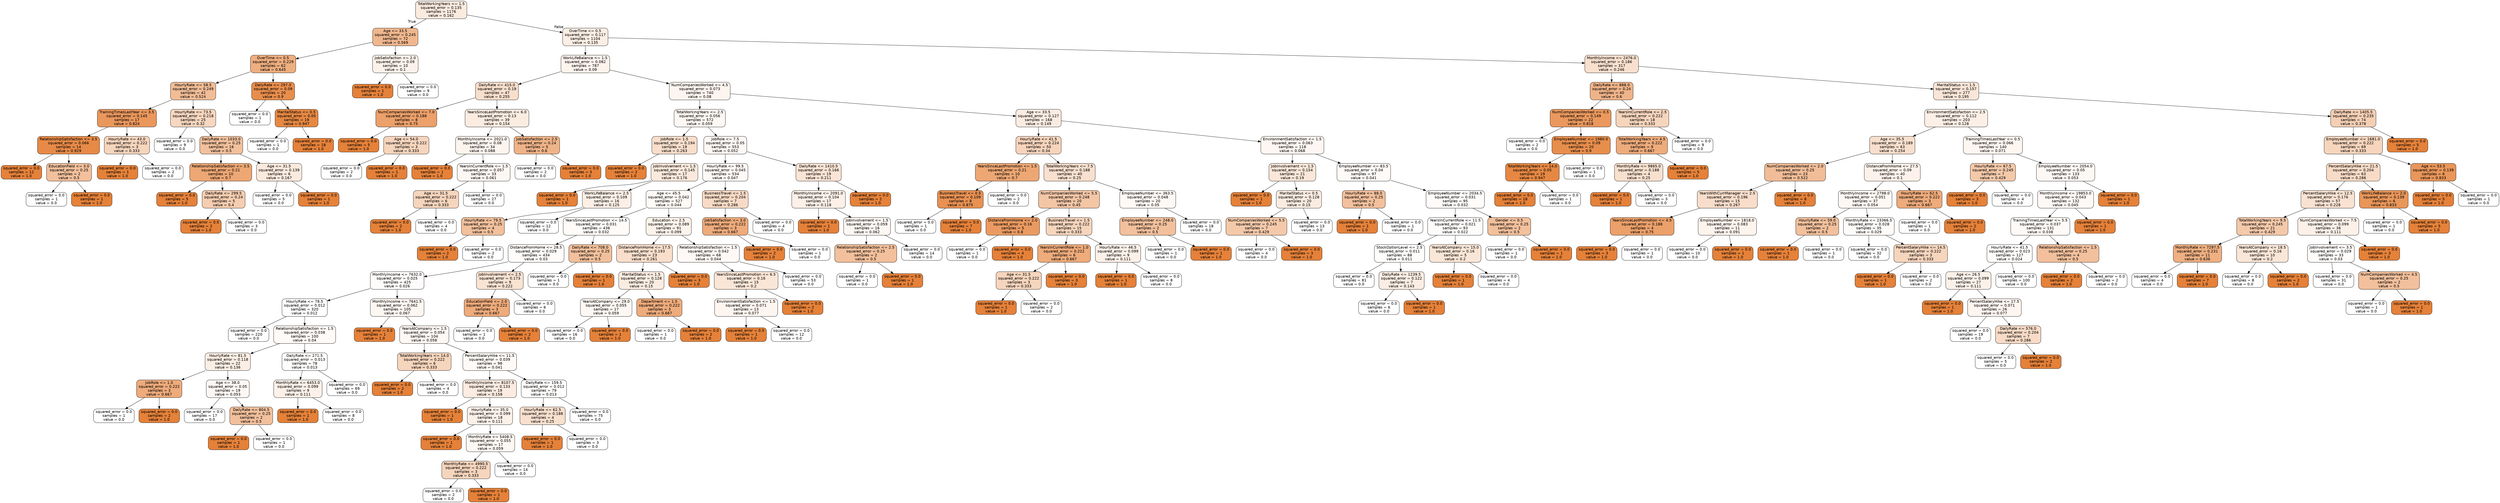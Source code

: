 digraph Tree {
node [shape=box, style="filled, rounded", color="black", fontname="helvetica"] ;
edge [fontname="helvetica"] ;
0 [label="TotalWorkingYears <= 1.5\nsquared_error = 0.135\nsamples = 1176\nvalue = 0.162", fillcolor="#fbebdf"] ;
1 [label="Age <= 33.5\nsquared_error = 0.245\nsamples = 72\nvalue = 0.569", fillcolor="#f0b78e"] ;
0 -> 1 [labeldistance=2.5, labelangle=45, headlabel="True"] ;
2 [label="OverTime <= 0.5\nsquared_error = 0.229\nsamples = 62\nvalue = 0.645", fillcolor="#eeae7f"] ;
1 -> 2 ;
3 [label="HourlyRate <= 58.5\nsquared_error = 0.249\nsamples = 42\nvalue = 0.524", fillcolor="#f1bd97"] ;
2 -> 3 ;
4 [label="TrainingTimesLastYear <= 3.5\nsquared_error = 0.145\nsamples = 17\nvalue = 0.824", fillcolor="#ea975c"] ;
3 -> 4 ;
5 [label="RelationshipSatisfaction <= 3.5\nsquared_error = 0.066\nsamples = 14\nvalue = 0.929", fillcolor="#e78a47"] ;
4 -> 5 ;
6 [label="squared_error = 0.0\nsamples = 12\nvalue = 1.0", fillcolor="#e58139"] ;
5 -> 6 ;
7 [label="EducationField <= 3.0\nsquared_error = 0.25\nsamples = 2\nvalue = 0.5", fillcolor="#f2c09c"] ;
5 -> 7 ;
8 [label="squared_error = 0.0\nsamples = 1\nvalue = 0.0", fillcolor="#ffffff"] ;
7 -> 8 ;
9 [label="squared_error = 0.0\nsamples = 1\nvalue = 1.0", fillcolor="#e58139"] ;
7 -> 9 ;
10 [label="HourlyRate <= 43.0\nsquared_error = 0.222\nsamples = 3\nvalue = 0.333", fillcolor="#f6d5bd"] ;
4 -> 10 ;
11 [label="squared_error = 0.0\nsamples = 1\nvalue = 1.0", fillcolor="#e58139"] ;
10 -> 11 ;
12 [label="squared_error = 0.0\nsamples = 2\nvalue = 0.0", fillcolor="#ffffff"] ;
10 -> 12 ;
13 [label="HourlyRate <= 73.5\nsquared_error = 0.218\nsamples = 25\nvalue = 0.32", fillcolor="#f7d7c0"] ;
3 -> 13 ;
14 [label="squared_error = 0.0\nsamples = 9\nvalue = 0.0", fillcolor="#ffffff"] ;
13 -> 14 ;
15 [label="DailyRate <= 1033.0\nsquared_error = 0.25\nsamples = 16\nvalue = 0.5", fillcolor="#f2c09c"] ;
13 -> 15 ;
16 [label="RelationshipSatisfaction <= 3.5\nsquared_error = 0.21\nsamples = 10\nvalue = 0.7", fillcolor="#eda774"] ;
15 -> 16 ;
17 [label="squared_error = 0.0\nsamples = 5\nvalue = 1.0", fillcolor="#e58139"] ;
16 -> 17 ;
18 [label="DailyRate <= 299.5\nsquared_error = 0.24\nsamples = 5\nvalue = 0.4", fillcolor="#f5cdb0"] ;
16 -> 18 ;
19 [label="squared_error = 0.0\nsamples = 2\nvalue = 1.0", fillcolor="#e58139"] ;
18 -> 19 ;
20 [label="squared_error = 0.0\nsamples = 3\nvalue = 0.0", fillcolor="#ffffff"] ;
18 -> 20 ;
21 [label="Age <= 31.5\nsquared_error = 0.139\nsamples = 6\nvalue = 0.167", fillcolor="#fbeade"] ;
15 -> 21 ;
22 [label="squared_error = 0.0\nsamples = 5\nvalue = 0.0", fillcolor="#ffffff"] ;
21 -> 22 ;
23 [label="squared_error = 0.0\nsamples = 1\nvalue = 1.0", fillcolor="#e58139"] ;
21 -> 23 ;
24 [label="DailyRate <= 297.0\nsquared_error = 0.09\nsamples = 20\nvalue = 0.9", fillcolor="#e88e4d"] ;
2 -> 24 ;
25 [label="squared_error = 0.0\nsamples = 1\nvalue = 0.0", fillcolor="#ffffff"] ;
24 -> 25 ;
26 [label="MaritalStatus <= 0.5\nsquared_error = 0.05\nsamples = 19\nvalue = 0.947", fillcolor="#e68843"] ;
24 -> 26 ;
27 [label="squared_error = 0.0\nsamples = 1\nvalue = 0.0", fillcolor="#ffffff"] ;
26 -> 27 ;
28 [label="squared_error = 0.0\nsamples = 18\nvalue = 1.0", fillcolor="#e58139"] ;
26 -> 28 ;
29 [label="JobSatisfaction <= 2.0\nsquared_error = 0.09\nsamples = 10\nvalue = 0.1", fillcolor="#fcf2eb"] ;
1 -> 29 ;
30 [label="squared_error = 0.0\nsamples = 1\nvalue = 1.0", fillcolor="#e58139"] ;
29 -> 30 ;
31 [label="squared_error = 0.0\nsamples = 9\nvalue = 0.0", fillcolor="#ffffff"] ;
29 -> 31 ;
32 [label="OverTime <= 0.5\nsquared_error = 0.117\nsamples = 1104\nvalue = 0.135", fillcolor="#fbeee4"] ;
0 -> 32 [labeldistance=2.5, labelangle=-45, headlabel="False"] ;
33 [label="WorkLifeBalance <= 1.5\nsquared_error = 0.082\nsamples = 787\nvalue = 0.09", fillcolor="#fdf4ed"] ;
32 -> 33 ;
34 [label="DailyRate <= 415.0\nsquared_error = 0.19\nsamples = 47\nvalue = 0.255", fillcolor="#f8dfcc"] ;
33 -> 34 ;
35 [label="NumCompaniesWorked <= 7.0\nsquared_error = 0.188\nsamples = 8\nvalue = 0.75", fillcolor="#eca06a"] ;
34 -> 35 ;
36 [label="squared_error = 0.0\nsamples = 5\nvalue = 1.0", fillcolor="#e58139"] ;
35 -> 36 ;
37 [label="Age <= 54.0\nsquared_error = 0.222\nsamples = 3\nvalue = 0.333", fillcolor="#f6d5bd"] ;
35 -> 37 ;
38 [label="squared_error = 0.0\nsamples = 2\nvalue = 0.0", fillcolor="#ffffff"] ;
37 -> 38 ;
39 [label="squared_error = 0.0\nsamples = 1\nvalue = 1.0", fillcolor="#e58139"] ;
37 -> 39 ;
40 [label="YearsSinceLastPromotion <= 6.0\nsquared_error = 0.13\nsamples = 39\nvalue = 0.154", fillcolor="#fbece1"] ;
34 -> 40 ;
41 [label="MonthlyIncome <= 2021.0\nsquared_error = 0.08\nsamples = 34\nvalue = 0.088", fillcolor="#fdf4ee"] ;
40 -> 41 ;
42 [label="squared_error = 0.0\nsamples = 1\nvalue = 1.0", fillcolor="#e58139"] ;
41 -> 42 ;
43 [label="YearsInCurrentRole <= 1.5\nsquared_error = 0.057\nsamples = 33\nvalue = 0.061", fillcolor="#fdf7f3"] ;
41 -> 43 ;
44 [label="Age <= 31.5\nsquared_error = 0.222\nsamples = 6\nvalue = 0.333", fillcolor="#f6d5bd"] ;
43 -> 44 ;
45 [label="squared_error = 0.0\nsamples = 2\nvalue = 1.0", fillcolor="#e58139"] ;
44 -> 45 ;
46 [label="squared_error = 0.0\nsamples = 4\nvalue = 0.0", fillcolor="#ffffff"] ;
44 -> 46 ;
47 [label="squared_error = 0.0\nsamples = 27\nvalue = 0.0", fillcolor="#ffffff"] ;
43 -> 47 ;
48 [label="JobSatisfaction <= 2.5\nsquared_error = 0.24\nsamples = 5\nvalue = 0.6", fillcolor="#efb388"] ;
40 -> 48 ;
49 [label="squared_error = 0.0\nsamples = 2\nvalue = 0.0", fillcolor="#ffffff"] ;
48 -> 49 ;
50 [label="squared_error = 0.0\nsamples = 3\nvalue = 1.0", fillcolor="#e58139"] ;
48 -> 50 ;
51 [label="NumCompaniesWorked <= 4.5\nsquared_error = 0.073\nsamples = 740\nvalue = 0.08", fillcolor="#fdf5ef"] ;
33 -> 51 ;
52 [label="TotalWorkingYears <= 2.5\nsquared_error = 0.056\nsamples = 572\nvalue = 0.059", fillcolor="#fdf8f3"] ;
51 -> 52 ;
53 [label="JobRole <= 1.5\nsquared_error = 0.194\nsamples = 19\nvalue = 0.263", fillcolor="#f8decb"] ;
52 -> 53 ;
54 [label="squared_error = 0.0\nsamples = 2\nvalue = 1.0", fillcolor="#e58139"] ;
53 -> 54 ;
55 [label="JobInvolvement <= 1.5\nsquared_error = 0.145\nsamples = 17\nvalue = 0.176", fillcolor="#fae9dc"] ;
53 -> 55 ;
56 [label="squared_error = 0.0\nsamples = 1\nvalue = 1.0", fillcolor="#e58139"] ;
55 -> 56 ;
57 [label="WorkLifeBalance <= 2.5\nsquared_error = 0.109\nsamples = 16\nvalue = 0.125", fillcolor="#fcefe6"] ;
55 -> 57 ;
58 [label="HourlyRate <= 79.5\nsquared_error = 0.25\nsamples = 4\nvalue = 0.5", fillcolor="#f2c09c"] ;
57 -> 58 ;
59 [label="squared_error = 0.0\nsamples = 2\nvalue = 1.0", fillcolor="#e58139"] ;
58 -> 59 ;
60 [label="squared_error = 0.0\nsamples = 2\nvalue = 0.0", fillcolor="#ffffff"] ;
58 -> 60 ;
61 [label="squared_error = 0.0\nsamples = 12\nvalue = 0.0", fillcolor="#ffffff"] ;
57 -> 61 ;
62 [label="JobRole <= 7.5\nsquared_error = 0.05\nsamples = 553\nvalue = 0.052", fillcolor="#fef8f5"] ;
52 -> 62 ;
63 [label="HourlyRate <= 99.5\nsquared_error = 0.045\nsamples = 534\nvalue = 0.047", fillcolor="#fef9f6"] ;
62 -> 63 ;
64 [label="Age <= 45.5\nsquared_error = 0.042\nsamples = 527\nvalue = 0.044", fillcolor="#fefaf6"] ;
63 -> 64 ;
65 [label="YearsSinceLastPromotion <= 14.5\nsquared_error = 0.031\nsamples = 436\nvalue = 0.032", fillcolor="#fefbf9"] ;
64 -> 65 ;
66 [label="DistanceFromHome <= 28.5\nsquared_error = 0.029\nsamples = 434\nvalue = 0.03", fillcolor="#fefbf9"] ;
65 -> 66 ;
67 [label="MonthlyIncome <= 7632.0\nsquared_error = 0.025\nsamples = 425\nvalue = 0.026", fillcolor="#fefcfa"] ;
66 -> 67 ;
68 [label="HourlyRate <= 78.5\nsquared_error = 0.012\nsamples = 320\nvalue = 0.012", fillcolor="#fffdfd"] ;
67 -> 68 ;
69 [label="squared_error = 0.0\nsamples = 220\nvalue = 0.0", fillcolor="#ffffff"] ;
68 -> 69 ;
70 [label="RelationshipSatisfaction <= 1.5\nsquared_error = 0.038\nsamples = 100\nvalue = 0.04", fillcolor="#fefaf7"] ;
68 -> 70 ;
71 [label="HourlyRate <= 81.5\nsquared_error = 0.118\nsamples = 22\nvalue = 0.136", fillcolor="#fbeee4"] ;
70 -> 71 ;
72 [label="JobRole <= 1.0\nsquared_error = 0.222\nsamples = 3\nvalue = 0.667", fillcolor="#eeab7b"] ;
71 -> 72 ;
73 [label="squared_error = 0.0\nsamples = 1\nvalue = 0.0", fillcolor="#ffffff"] ;
72 -> 73 ;
74 [label="squared_error = 0.0\nsamples = 2\nvalue = 1.0", fillcolor="#e58139"] ;
72 -> 74 ;
75 [label="Age <= 38.0\nsquared_error = 0.05\nsamples = 19\nvalue = 0.053", fillcolor="#fef8f5"] ;
71 -> 75 ;
76 [label="squared_error = 0.0\nsamples = 17\nvalue = 0.0", fillcolor="#ffffff"] ;
75 -> 76 ;
77 [label="DailyRate <= 804.5\nsquared_error = 0.25\nsamples = 2\nvalue = 0.5", fillcolor="#f2c09c"] ;
75 -> 77 ;
78 [label="squared_error = 0.0\nsamples = 1\nvalue = 1.0", fillcolor="#e58139"] ;
77 -> 78 ;
79 [label="squared_error = 0.0\nsamples = 1\nvalue = 0.0", fillcolor="#ffffff"] ;
77 -> 79 ;
80 [label="DailyRate <= 271.5\nsquared_error = 0.013\nsamples = 78\nvalue = 0.013", fillcolor="#fffdfc"] ;
70 -> 80 ;
81 [label="MonthlyRate <= 6453.0\nsquared_error = 0.099\nsamples = 9\nvalue = 0.111", fillcolor="#fcf1e9"] ;
80 -> 81 ;
82 [label="squared_error = 0.0\nsamples = 1\nvalue = 1.0", fillcolor="#e58139"] ;
81 -> 82 ;
83 [label="squared_error = 0.0\nsamples = 8\nvalue = 0.0", fillcolor="#ffffff"] ;
81 -> 83 ;
84 [label="squared_error = 0.0\nsamples = 69\nvalue = 0.0", fillcolor="#ffffff"] ;
80 -> 84 ;
85 [label="MonthlyIncome <= 7641.5\nsquared_error = 0.062\nsamples = 105\nvalue = 0.067", fillcolor="#fdf7f2"] ;
67 -> 85 ;
86 [label="squared_error = 0.0\nsamples = 1\nvalue = 1.0", fillcolor="#e58139"] ;
85 -> 86 ;
87 [label="YearsAtCompany <= 1.5\nsquared_error = 0.054\nsamples = 104\nvalue = 0.058", fillcolor="#fef8f4"] ;
85 -> 87 ;
88 [label="TotalWorkingYears <= 14.0\nsquared_error = 0.222\nsamples = 6\nvalue = 0.333", fillcolor="#f6d5bd"] ;
87 -> 88 ;
89 [label="squared_error = 0.0\nsamples = 2\nvalue = 1.0", fillcolor="#e58139"] ;
88 -> 89 ;
90 [label="squared_error = 0.0\nsamples = 4\nvalue = 0.0", fillcolor="#ffffff"] ;
88 -> 90 ;
91 [label="PercentSalaryHike <= 11.5\nsquared_error = 0.039\nsamples = 98\nvalue = 0.041", fillcolor="#fefaf7"] ;
87 -> 91 ;
92 [label="MonthlyIncome <= 8107.5\nsquared_error = 0.133\nsamples = 19\nvalue = 0.158", fillcolor="#fbebe0"] ;
91 -> 92 ;
93 [label="squared_error = 0.0\nsamples = 1\nvalue = 1.0", fillcolor="#e58139"] ;
92 -> 93 ;
94 [label="HourlyRate <= 35.0\nsquared_error = 0.099\nsamples = 18\nvalue = 0.111", fillcolor="#fcf1e9"] ;
92 -> 94 ;
95 [label="squared_error = 0.0\nsamples = 1\nvalue = 1.0", fillcolor="#e58139"] ;
94 -> 95 ;
96 [label="MonthlyRate <= 5408.5\nsquared_error = 0.055\nsamples = 17\nvalue = 0.059", fillcolor="#fdf8f3"] ;
94 -> 96 ;
97 [label="MonthlyRate <= 4990.5\nsquared_error = 0.222\nsamples = 3\nvalue = 0.333", fillcolor="#f6d5bd"] ;
96 -> 97 ;
98 [label="squared_error = 0.0\nsamples = 2\nvalue = 0.0", fillcolor="#ffffff"] ;
97 -> 98 ;
99 [label="squared_error = 0.0\nsamples = 1\nvalue = 1.0", fillcolor="#e58139"] ;
97 -> 99 ;
100 [label="squared_error = 0.0\nsamples = 14\nvalue = 0.0", fillcolor="#ffffff"] ;
96 -> 100 ;
101 [label="DailyRate <= 159.5\nsquared_error = 0.012\nsamples = 79\nvalue = 0.013", fillcolor="#fffdfc"] ;
91 -> 101 ;
102 [label="HourlyRate <= 62.5\nsquared_error = 0.188\nsamples = 4\nvalue = 0.25", fillcolor="#f8e0ce"] ;
101 -> 102 ;
103 [label="squared_error = 0.0\nsamples = 1\nvalue = 1.0", fillcolor="#e58139"] ;
102 -> 103 ;
104 [label="squared_error = 0.0\nsamples = 3\nvalue = 0.0", fillcolor="#ffffff"] ;
102 -> 104 ;
105 [label="squared_error = 0.0\nsamples = 75\nvalue = 0.0", fillcolor="#ffffff"] ;
101 -> 105 ;
106 [label="JobInvolvement <= 2.5\nsquared_error = 0.173\nsamples = 9\nvalue = 0.222", fillcolor="#f9e3d3"] ;
66 -> 106 ;
107 [label="EducationField <= 2.0\nsquared_error = 0.222\nsamples = 3\nvalue = 0.667", fillcolor="#eeab7b"] ;
106 -> 107 ;
108 [label="squared_error = 0.0\nsamples = 1\nvalue = 0.0", fillcolor="#ffffff"] ;
107 -> 108 ;
109 [label="squared_error = 0.0\nsamples = 2\nvalue = 1.0", fillcolor="#e58139"] ;
107 -> 109 ;
110 [label="squared_error = 0.0\nsamples = 6\nvalue = 0.0", fillcolor="#ffffff"] ;
106 -> 110 ;
111 [label="DailyRate <= 708.0\nsquared_error = 0.25\nsamples = 2\nvalue = 0.5", fillcolor="#f2c09c"] ;
65 -> 111 ;
112 [label="squared_error = 0.0\nsamples = 1\nvalue = 0.0", fillcolor="#ffffff"] ;
111 -> 112 ;
113 [label="squared_error = 0.0\nsamples = 1\nvalue = 1.0", fillcolor="#e58139"] ;
111 -> 113 ;
114 [label="Education <= 2.5\nsquared_error = 0.089\nsamples = 91\nvalue = 0.099", fillcolor="#fcf3eb"] ;
64 -> 114 ;
115 [label="DistanceFromHome <= 17.5\nsquared_error = 0.193\nsamples = 23\nvalue = 0.261", fillcolor="#f8decb"] ;
114 -> 115 ;
116 [label="MaritalStatus <= 1.5\nsquared_error = 0.128\nsamples = 20\nvalue = 0.15", fillcolor="#fbece1"] ;
115 -> 116 ;
117 [label="YearsAtCompany <= 29.0\nsquared_error = 0.055\nsamples = 17\nvalue = 0.059", fillcolor="#fdf8f3"] ;
116 -> 117 ;
118 [label="squared_error = 0.0\nsamples = 16\nvalue = 0.0", fillcolor="#ffffff"] ;
117 -> 118 ;
119 [label="squared_error = 0.0\nsamples = 1\nvalue = 1.0", fillcolor="#e58139"] ;
117 -> 119 ;
120 [label="Department <= 1.5\nsquared_error = 0.222\nsamples = 3\nvalue = 0.667", fillcolor="#eeab7b"] ;
116 -> 120 ;
121 [label="squared_error = 0.0\nsamples = 1\nvalue = 0.0", fillcolor="#ffffff"] ;
120 -> 121 ;
122 [label="squared_error = 0.0\nsamples = 2\nvalue = 1.0", fillcolor="#e58139"] ;
120 -> 122 ;
123 [label="squared_error = 0.0\nsamples = 3\nvalue = 1.0", fillcolor="#e58139"] ;
115 -> 123 ;
124 [label="RelationshipSatisfaction <= 1.5\nsquared_error = 0.042\nsamples = 68\nvalue = 0.044", fillcolor="#fef9f6"] ;
114 -> 124 ;
125 [label="YearsSinceLastPromotion <= 6.5\nsquared_error = 0.16\nsamples = 15\nvalue = 0.2", fillcolor="#fae6d7"] ;
124 -> 125 ;
126 [label="EnvironmentSatisfaction <= 1.5\nsquared_error = 0.071\nsamples = 13\nvalue = 0.077", fillcolor="#fdf5f0"] ;
125 -> 126 ;
127 [label="squared_error = 0.0\nsamples = 1\nvalue = 1.0", fillcolor="#e58139"] ;
126 -> 127 ;
128 [label="squared_error = 0.0\nsamples = 12\nvalue = 0.0", fillcolor="#ffffff"] ;
126 -> 128 ;
129 [label="squared_error = 0.0\nsamples = 2\nvalue = 1.0", fillcolor="#e58139"] ;
125 -> 129 ;
130 [label="squared_error = 0.0\nsamples = 53\nvalue = 0.0", fillcolor="#ffffff"] ;
124 -> 130 ;
131 [label="BusinessTravel <= 1.5\nsquared_error = 0.204\nsamples = 7\nvalue = 0.286", fillcolor="#f8dbc6"] ;
63 -> 131 ;
132 [label="JobSatisfaction <= 3.0\nsquared_error = 0.222\nsamples = 3\nvalue = 0.667", fillcolor="#eeab7b"] ;
131 -> 132 ;
133 [label="squared_error = 0.0\nsamples = 2\nvalue = 1.0", fillcolor="#e58139"] ;
132 -> 133 ;
134 [label="squared_error = 0.0\nsamples = 1\nvalue = 0.0", fillcolor="#ffffff"] ;
132 -> 134 ;
135 [label="squared_error = 0.0\nsamples = 4\nvalue = 0.0", fillcolor="#ffffff"] ;
131 -> 135 ;
136 [label="DailyRate <= 1410.5\nsquared_error = 0.166\nsamples = 19\nvalue = 0.211", fillcolor="#fae4d5"] ;
62 -> 136 ;
137 [label="MonthlyIncome <= 2091.0\nsquared_error = 0.104\nsamples = 17\nvalue = 0.118", fillcolor="#fcf0e8"] ;
136 -> 137 ;
138 [label="squared_error = 0.0\nsamples = 1\nvalue = 1.0", fillcolor="#e58139"] ;
137 -> 138 ;
139 [label="JobInvolvement <= 1.5\nsquared_error = 0.059\nsamples = 16\nvalue = 0.062", fillcolor="#fdf7f3"] ;
137 -> 139 ;
140 [label="RelationshipSatisfaction <= 2.5\nsquared_error = 0.25\nsamples = 2\nvalue = 0.5", fillcolor="#f2c09c"] ;
139 -> 140 ;
141 [label="squared_error = 0.0\nsamples = 1\nvalue = 0.0", fillcolor="#ffffff"] ;
140 -> 141 ;
142 [label="squared_error = 0.0\nsamples = 1\nvalue = 1.0", fillcolor="#e58139"] ;
140 -> 142 ;
143 [label="squared_error = 0.0\nsamples = 14\nvalue = 0.0", fillcolor="#ffffff"] ;
139 -> 143 ;
144 [label="squared_error = 0.0\nsamples = 2\nvalue = 1.0", fillcolor="#e58139"] ;
136 -> 144 ;
145 [label="Age <= 33.5\nsquared_error = 0.127\nsamples = 168\nvalue = 0.149", fillcolor="#fbece2"] ;
51 -> 145 ;
146 [label="HourlyRate <= 41.5\nsquared_error = 0.224\nsamples = 50\nvalue = 0.34", fillcolor="#f6d4bc"] ;
145 -> 146 ;
147 [label="YearsSinceLastPromotion <= 1.5\nsquared_error = 0.21\nsamples = 10\nvalue = 0.7", fillcolor="#eda774"] ;
146 -> 147 ;
148 [label="BusinessTravel <= 0.5\nsquared_error = 0.109\nsamples = 8\nvalue = 0.875", fillcolor="#e89152"] ;
147 -> 148 ;
149 [label="squared_error = 0.0\nsamples = 1\nvalue = 0.0", fillcolor="#ffffff"] ;
148 -> 149 ;
150 [label="squared_error = 0.0\nsamples = 7\nvalue = 1.0", fillcolor="#e58139"] ;
148 -> 150 ;
151 [label="squared_error = 0.0\nsamples = 2\nvalue = 0.0", fillcolor="#ffffff"] ;
147 -> 151 ;
152 [label="TotalWorkingYears <= 7.5\nsquared_error = 0.188\nsamples = 40\nvalue = 0.25", fillcolor="#f8e0ce"] ;
146 -> 152 ;
153 [label="NumCompaniesWorked <= 5.5\nsquared_error = 0.248\nsamples = 20\nvalue = 0.45", fillcolor="#f3c6a6"] ;
152 -> 153 ;
154 [label="DistanceFromHome <= 2.0\nsquared_error = 0.16\nsamples = 5\nvalue = 0.8", fillcolor="#ea9a61"] ;
153 -> 154 ;
155 [label="squared_error = 0.0\nsamples = 1\nvalue = 0.0", fillcolor="#ffffff"] ;
154 -> 155 ;
156 [label="squared_error = 0.0\nsamples = 4\nvalue = 1.0", fillcolor="#e58139"] ;
154 -> 156 ;
157 [label="BusinessTravel <= 1.5\nsquared_error = 0.222\nsamples = 15\nvalue = 0.333", fillcolor="#f6d5bd"] ;
153 -> 157 ;
158 [label="YearsInCurrentRole <= 1.0\nsquared_error = 0.222\nsamples = 6\nvalue = 0.667", fillcolor="#eeab7b"] ;
157 -> 158 ;
159 [label="Age <= 31.5\nsquared_error = 0.222\nsamples = 3\nvalue = 0.333", fillcolor="#f6d5bd"] ;
158 -> 159 ;
160 [label="squared_error = 0.0\nsamples = 1\nvalue = 1.0", fillcolor="#e58139"] ;
159 -> 160 ;
161 [label="squared_error = 0.0\nsamples = 2\nvalue = 0.0", fillcolor="#ffffff"] ;
159 -> 161 ;
162 [label="squared_error = 0.0\nsamples = 3\nvalue = 1.0", fillcolor="#e58139"] ;
158 -> 162 ;
163 [label="HourlyRate <= 46.5\nsquared_error = 0.099\nsamples = 9\nvalue = 0.111", fillcolor="#fcf1e9"] ;
157 -> 163 ;
164 [label="squared_error = 0.0\nsamples = 1\nvalue = 1.0", fillcolor="#e58139"] ;
163 -> 164 ;
165 [label="squared_error = 0.0\nsamples = 8\nvalue = 0.0", fillcolor="#ffffff"] ;
163 -> 165 ;
166 [label="EmployeeNumber <= 363.5\nsquared_error = 0.048\nsamples = 20\nvalue = 0.05", fillcolor="#fef9f5"] ;
152 -> 166 ;
167 [label="EmployeeNumber <= 248.0\nsquared_error = 0.25\nsamples = 2\nvalue = 0.5", fillcolor="#f2c09c"] ;
166 -> 167 ;
168 [label="squared_error = 0.0\nsamples = 1\nvalue = 0.0", fillcolor="#ffffff"] ;
167 -> 168 ;
169 [label="squared_error = 0.0\nsamples = 1\nvalue = 1.0", fillcolor="#e58139"] ;
167 -> 169 ;
170 [label="squared_error = 0.0\nsamples = 18\nvalue = 0.0", fillcolor="#ffffff"] ;
166 -> 170 ;
171 [label="EnvironmentSatisfaction <= 1.5\nsquared_error = 0.063\nsamples = 118\nvalue = 0.068", fillcolor="#fdf6f2"] ;
145 -> 171 ;
172 [label="JobInvolvement <= 1.5\nsquared_error = 0.154\nsamples = 21\nvalue = 0.19", fillcolor="#fae7d9"] ;
171 -> 172 ;
173 [label="squared_error = 0.0\nsamples = 1\nvalue = 1.0", fillcolor="#e58139"] ;
172 -> 173 ;
174 [label="MaritalStatus <= 0.5\nsquared_error = 0.128\nsamples = 20\nvalue = 0.15", fillcolor="#fbece1"] ;
172 -> 174 ;
175 [label="NumCompaniesWorked <= 5.5\nsquared_error = 0.245\nsamples = 7\nvalue = 0.429", fillcolor="#f4c9aa"] ;
174 -> 175 ;
176 [label="squared_error = 0.0\nsamples = 4\nvalue = 0.0", fillcolor="#ffffff"] ;
175 -> 176 ;
177 [label="squared_error = 0.0\nsamples = 3\nvalue = 1.0", fillcolor="#e58139"] ;
175 -> 177 ;
178 [label="squared_error = 0.0\nsamples = 13\nvalue = 0.0", fillcolor="#ffffff"] ;
174 -> 178 ;
179 [label="EmployeeNumber <= 83.5\nsquared_error = 0.04\nsamples = 97\nvalue = 0.041", fillcolor="#fefaf7"] ;
171 -> 179 ;
180 [label="HourlyRate <= 88.0\nsquared_error = 0.25\nsamples = 2\nvalue = 0.5", fillcolor="#f2c09c"] ;
179 -> 180 ;
181 [label="squared_error = 0.0\nsamples = 1\nvalue = 1.0", fillcolor="#e58139"] ;
180 -> 181 ;
182 [label="squared_error = 0.0\nsamples = 1\nvalue = 0.0", fillcolor="#ffffff"] ;
180 -> 182 ;
183 [label="EmployeeNumber <= 2034.5\nsquared_error = 0.031\nsamples = 95\nvalue = 0.032", fillcolor="#fefbf9"] ;
179 -> 183 ;
184 [label="YearsInCurrentRole <= 11.5\nsquared_error = 0.021\nsamples = 93\nvalue = 0.022", fillcolor="#fefcfb"] ;
183 -> 184 ;
185 [label="StockOptionLevel <= 2.5\nsquared_error = 0.011\nsamples = 88\nvalue = 0.011", fillcolor="#fffefd"] ;
184 -> 185 ;
186 [label="squared_error = 0.0\nsamples = 81\nvalue = 0.0", fillcolor="#ffffff"] ;
185 -> 186 ;
187 [label="DailyRate <= 1239.5\nsquared_error = 0.122\nsamples = 7\nvalue = 0.143", fillcolor="#fbede3"] ;
185 -> 187 ;
188 [label="squared_error = 0.0\nsamples = 6\nvalue = 0.0", fillcolor="#ffffff"] ;
187 -> 188 ;
189 [label="squared_error = 0.0\nsamples = 1\nvalue = 1.0", fillcolor="#e58139"] ;
187 -> 189 ;
190 [label="YearsAtCompany <= 15.0\nsquared_error = 0.16\nsamples = 5\nvalue = 0.2", fillcolor="#fae6d7"] ;
184 -> 190 ;
191 [label="squared_error = 0.0\nsamples = 1\nvalue = 1.0", fillcolor="#e58139"] ;
190 -> 191 ;
192 [label="squared_error = 0.0\nsamples = 4\nvalue = 0.0", fillcolor="#ffffff"] ;
190 -> 192 ;
193 [label="Gender <= 0.5\nsquared_error = 0.25\nsamples = 2\nvalue = 0.5", fillcolor="#f2c09c"] ;
183 -> 193 ;
194 [label="squared_error = 0.0\nsamples = 1\nvalue = 0.0", fillcolor="#ffffff"] ;
193 -> 194 ;
195 [label="squared_error = 0.0\nsamples = 1\nvalue = 1.0", fillcolor="#e58139"] ;
193 -> 195 ;
196 [label="MonthlyIncome <= 2476.0\nsquared_error = 0.186\nsamples = 317\nvalue = 0.246", fillcolor="#f9e0ce"] ;
32 -> 196 ;
197 [label="DailyRate <= 888.0\nsquared_error = 0.24\nsamples = 40\nvalue = 0.6", fillcolor="#efb388"] ;
196 -> 197 ;
198 [label="NumCompaniesWorked <= 0.5\nsquared_error = 0.149\nsamples = 22\nvalue = 0.818", fillcolor="#ea985d"] ;
197 -> 198 ;
199 [label="squared_error = 0.0\nsamples = 2\nvalue = 0.0", fillcolor="#ffffff"] ;
198 -> 199 ;
200 [label="EmployeeNumber <= 1980.0\nsquared_error = 0.09\nsamples = 20\nvalue = 0.9", fillcolor="#e88e4d"] ;
198 -> 200 ;
201 [label="TotalWorkingYears <= 14.0\nsquared_error = 0.05\nsamples = 19\nvalue = 0.947", fillcolor="#e68843"] ;
200 -> 201 ;
202 [label="squared_error = 0.0\nsamples = 18\nvalue = 1.0", fillcolor="#e58139"] ;
201 -> 202 ;
203 [label="squared_error = 0.0\nsamples = 1\nvalue = 0.0", fillcolor="#ffffff"] ;
201 -> 203 ;
204 [label="squared_error = 0.0\nsamples = 1\nvalue = 0.0", fillcolor="#ffffff"] ;
200 -> 204 ;
205 [label="YearsInCurrentRole <= 2.5\nsquared_error = 0.222\nsamples = 18\nvalue = 0.333", fillcolor="#f6d5bd"] ;
197 -> 205 ;
206 [label="TotalWorkingYears <= 4.5\nsquared_error = 0.222\nsamples = 9\nvalue = 0.667", fillcolor="#eeab7b"] ;
205 -> 206 ;
207 [label="MonthlyRate <= 9865.0\nsquared_error = 0.188\nsamples = 4\nvalue = 0.25", fillcolor="#f8e0ce"] ;
206 -> 207 ;
208 [label="squared_error = 0.0\nsamples = 1\nvalue = 1.0", fillcolor="#e58139"] ;
207 -> 208 ;
209 [label="squared_error = 0.0\nsamples = 3\nvalue = 0.0", fillcolor="#ffffff"] ;
207 -> 209 ;
210 [label="squared_error = 0.0\nsamples = 5\nvalue = 1.0", fillcolor="#e58139"] ;
206 -> 210 ;
211 [label="squared_error = 0.0\nsamples = 9\nvalue = 0.0", fillcolor="#ffffff"] ;
205 -> 211 ;
212 [label="MaritalStatus <= 1.5\nsquared_error = 0.157\nsamples = 277\nvalue = 0.195", fillcolor="#fae6d8"] ;
196 -> 212 ;
213 [label="EnvironmentSatisfaction <= 2.5\nsquared_error = 0.112\nsamples = 203\nvalue = 0.128", fillcolor="#fcefe6"] ;
212 -> 213 ;
214 [label="Age <= 35.5\nsquared_error = 0.189\nsamples = 63\nvalue = 0.254", fillcolor="#f8dfcd"] ;
213 -> 214 ;
215 [label="NumCompaniesWorked <= 2.0\nsquared_error = 0.25\nsamples = 23\nvalue = 0.522", fillcolor="#f1bd98"] ;
214 -> 215 ;
216 [label="YearsWithCurrManager <= 2.5\nsquared_error = 0.196\nsamples = 15\nvalue = 0.267", fillcolor="#f8ddca"] ;
215 -> 216 ;
217 [label="YearsSinceLastPromotion <= 4.5\nsquared_error = 0.188\nsamples = 4\nvalue = 0.75", fillcolor="#eca06a"] ;
216 -> 217 ;
218 [label="squared_error = 0.0\nsamples = 3\nvalue = 1.0", fillcolor="#e58139"] ;
217 -> 218 ;
219 [label="squared_error = 0.0\nsamples = 1\nvalue = 0.0", fillcolor="#ffffff"] ;
217 -> 219 ;
220 [label="EmployeeNumber <= 1818.0\nsquared_error = 0.083\nsamples = 11\nvalue = 0.091", fillcolor="#fdf4ed"] ;
216 -> 220 ;
221 [label="squared_error = 0.0\nsamples = 10\nvalue = 0.0", fillcolor="#ffffff"] ;
220 -> 221 ;
222 [label="squared_error = 0.0\nsamples = 1\nvalue = 1.0", fillcolor="#e58139"] ;
220 -> 222 ;
223 [label="squared_error = 0.0\nsamples = 8\nvalue = 1.0", fillcolor="#e58139"] ;
215 -> 223 ;
224 [label="DistanceFromHome <= 27.5\nsquared_error = 0.09\nsamples = 40\nvalue = 0.1", fillcolor="#fcf2eb"] ;
214 -> 224 ;
225 [label="MonthlyIncome <= 2798.0\nsquared_error = 0.051\nsamples = 37\nvalue = 0.054", fillcolor="#fef8f4"] ;
224 -> 225 ;
226 [label="HourlyRate <= 59.0\nsquared_error = 0.25\nsamples = 2\nvalue = 0.5", fillcolor="#f2c09c"] ;
225 -> 226 ;
227 [label="squared_error = 0.0\nsamples = 1\nvalue = 1.0", fillcolor="#e58139"] ;
226 -> 227 ;
228 [label="squared_error = 0.0\nsamples = 1\nvalue = 0.0", fillcolor="#ffffff"] ;
226 -> 228 ;
229 [label="MonthlyRate <= 23366.5\nsquared_error = 0.028\nsamples = 35\nvalue = 0.029", fillcolor="#fefbf9"] ;
225 -> 229 ;
230 [label="squared_error = 0.0\nsamples = 32\nvalue = 0.0", fillcolor="#ffffff"] ;
229 -> 230 ;
231 [label="PercentSalaryHike <= 14.5\nsquared_error = 0.222\nsamples = 3\nvalue = 0.333", fillcolor="#f6d5bd"] ;
229 -> 231 ;
232 [label="squared_error = 0.0\nsamples = 1\nvalue = 1.0", fillcolor="#e58139"] ;
231 -> 232 ;
233 [label="squared_error = 0.0\nsamples = 2\nvalue = 0.0", fillcolor="#ffffff"] ;
231 -> 233 ;
234 [label="HourlyRate <= 62.5\nsquared_error = 0.222\nsamples = 3\nvalue = 0.667", fillcolor="#eeab7b"] ;
224 -> 234 ;
235 [label="squared_error = 0.0\nsamples = 1\nvalue = 0.0", fillcolor="#ffffff"] ;
234 -> 235 ;
236 [label="squared_error = 0.0\nsamples = 2\nvalue = 1.0", fillcolor="#e58139"] ;
234 -> 236 ;
237 [label="TrainingTimesLastYear <= 0.5\nsquared_error = 0.066\nsamples = 140\nvalue = 0.071", fillcolor="#fdf6f1"] ;
213 -> 237 ;
238 [label="HourlyRate <= 67.5\nsquared_error = 0.245\nsamples = 7\nvalue = 0.429", fillcolor="#f4c9aa"] ;
237 -> 238 ;
239 [label="squared_error = 0.0\nsamples = 3\nvalue = 1.0", fillcolor="#e58139"] ;
238 -> 239 ;
240 [label="squared_error = 0.0\nsamples = 4\nvalue = 0.0", fillcolor="#ffffff"] ;
238 -> 240 ;
241 [label="EmployeeNumber <= 2054.0\nsquared_error = 0.05\nsamples = 133\nvalue = 0.053", fillcolor="#fef8f5"] ;
237 -> 241 ;
242 [label="MonthlyIncome <= 19853.0\nsquared_error = 0.043\nsamples = 132\nvalue = 0.045", fillcolor="#fef9f6"] ;
241 -> 242 ;
243 [label="TrainingTimesLastYear <= 5.5\nsquared_error = 0.037\nsamples = 131\nvalue = 0.038", fillcolor="#fefaf7"] ;
242 -> 243 ;
244 [label="HourlyRate <= 41.5\nsquared_error = 0.023\nsamples = 127\nvalue = 0.024", fillcolor="#fefcfa"] ;
243 -> 244 ;
245 [label="Age <= 26.5\nsquared_error = 0.099\nsamples = 27\nvalue = 0.111", fillcolor="#fcf1e9"] ;
244 -> 245 ;
246 [label="squared_error = 0.0\nsamples = 1\nvalue = 1.0", fillcolor="#e58139"] ;
245 -> 246 ;
247 [label="PercentSalaryHike <= 17.5\nsquared_error = 0.071\nsamples = 26\nvalue = 0.077", fillcolor="#fdf5f0"] ;
245 -> 247 ;
248 [label="squared_error = 0.0\nsamples = 19\nvalue = 0.0", fillcolor="#ffffff"] ;
247 -> 248 ;
249 [label="DailyRate <= 576.0\nsquared_error = 0.204\nsamples = 7\nvalue = 0.286", fillcolor="#f8dbc6"] ;
247 -> 249 ;
250 [label="squared_error = 0.0\nsamples = 5\nvalue = 0.0", fillcolor="#ffffff"] ;
249 -> 250 ;
251 [label="squared_error = 0.0\nsamples = 2\nvalue = 1.0", fillcolor="#e58139"] ;
249 -> 251 ;
252 [label="squared_error = 0.0\nsamples = 100\nvalue = 0.0", fillcolor="#ffffff"] ;
244 -> 252 ;
253 [label="RelationshipSatisfaction <= 1.5\nsquared_error = 0.25\nsamples = 4\nvalue = 0.5", fillcolor="#f2c09c"] ;
243 -> 253 ;
254 [label="squared_error = 0.0\nsamples = 2\nvalue = 1.0", fillcolor="#e58139"] ;
253 -> 254 ;
255 [label="squared_error = 0.0\nsamples = 2\nvalue = 0.0", fillcolor="#ffffff"] ;
253 -> 255 ;
256 [label="squared_error = 0.0\nsamples = 1\nvalue = 1.0", fillcolor="#e58139"] ;
242 -> 256 ;
257 [label="squared_error = 0.0\nsamples = 1\nvalue = 1.0", fillcolor="#e58139"] ;
241 -> 257 ;
258 [label="DailyRate <= 1405.5\nsquared_error = 0.235\nsamples = 74\nvalue = 0.378", fillcolor="#f5cfb4"] ;
212 -> 258 ;
259 [label="EmployeeNumber <= 1681.0\nsquared_error = 0.222\nsamples = 69\nvalue = 0.333", fillcolor="#f6d5bd"] ;
258 -> 259 ;
260 [label="PercentSalaryHike <= 21.5\nsquared_error = 0.204\nsamples = 63\nvalue = 0.286", fillcolor="#f8dbc6"] ;
259 -> 260 ;
261 [label="PercentSalaryHike <= 12.5\nsquared_error = 0.176\nsamples = 57\nvalue = 0.228", fillcolor="#f9e2d2"] ;
260 -> 261 ;
262 [label="TotalWorkingYears <= 9.5\nsquared_error = 0.245\nsamples = 21\nvalue = 0.429", fillcolor="#f4c9aa"] ;
261 -> 262 ;
263 [label="MonthlyRate <= 7297.5\nsquared_error = 0.231\nsamples = 11\nvalue = 0.636", fillcolor="#eeaf81"] ;
262 -> 263 ;
264 [label="squared_error = 0.0\nsamples = 4\nvalue = 0.0", fillcolor="#ffffff"] ;
263 -> 264 ;
265 [label="squared_error = 0.0\nsamples = 7\nvalue = 1.0", fillcolor="#e58139"] ;
263 -> 265 ;
266 [label="YearsAtCompany <= 18.5\nsquared_error = 0.16\nsamples = 10\nvalue = 0.2", fillcolor="#fae6d7"] ;
262 -> 266 ;
267 [label="squared_error = 0.0\nsamples = 8\nvalue = 0.0", fillcolor="#ffffff"] ;
266 -> 267 ;
268 [label="squared_error = 0.0\nsamples = 2\nvalue = 1.0", fillcolor="#e58139"] ;
266 -> 268 ;
269 [label="NumCompaniesWorked <= 7.5\nsquared_error = 0.099\nsamples = 36\nvalue = 0.111", fillcolor="#fcf1e9"] ;
261 -> 269 ;
270 [label="JobInvolvement <= 3.5\nsquared_error = 0.029\nsamples = 33\nvalue = 0.03", fillcolor="#fefbf9"] ;
269 -> 270 ;
271 [label="squared_error = 0.0\nsamples = 31\nvalue = 0.0", fillcolor="#ffffff"] ;
270 -> 271 ;
272 [label="NumCompaniesWorked <= 4.5\nsquared_error = 0.25\nsamples = 2\nvalue = 0.5", fillcolor="#f2c09c"] ;
270 -> 272 ;
273 [label="squared_error = 0.0\nsamples = 1\nvalue = 0.0", fillcolor="#ffffff"] ;
272 -> 273 ;
274 [label="squared_error = 0.0\nsamples = 1\nvalue = 1.0", fillcolor="#e58139"] ;
272 -> 274 ;
275 [label="squared_error = 0.0\nsamples = 3\nvalue = 1.0", fillcolor="#e58139"] ;
269 -> 275 ;
276 [label="WorkLifeBalance <= 2.0\nsquared_error = 0.139\nsamples = 6\nvalue = 0.833", fillcolor="#e9965a"] ;
260 -> 276 ;
277 [label="squared_error = 0.0\nsamples = 1\nvalue = 0.0", fillcolor="#ffffff"] ;
276 -> 277 ;
278 [label="squared_error = 0.0\nsamples = 5\nvalue = 1.0", fillcolor="#e58139"] ;
276 -> 278 ;
279 [label="Age <= 53.5\nsquared_error = 0.139\nsamples = 6\nvalue = 0.833", fillcolor="#e9965a"] ;
259 -> 279 ;
280 [label="squared_error = 0.0\nsamples = 5\nvalue = 1.0", fillcolor="#e58139"] ;
279 -> 280 ;
281 [label="squared_error = 0.0\nsamples = 1\nvalue = 0.0", fillcolor="#ffffff"] ;
279 -> 281 ;
282 [label="squared_error = 0.0\nsamples = 5\nvalue = 1.0", fillcolor="#e58139"] ;
258 -> 282 ;
}